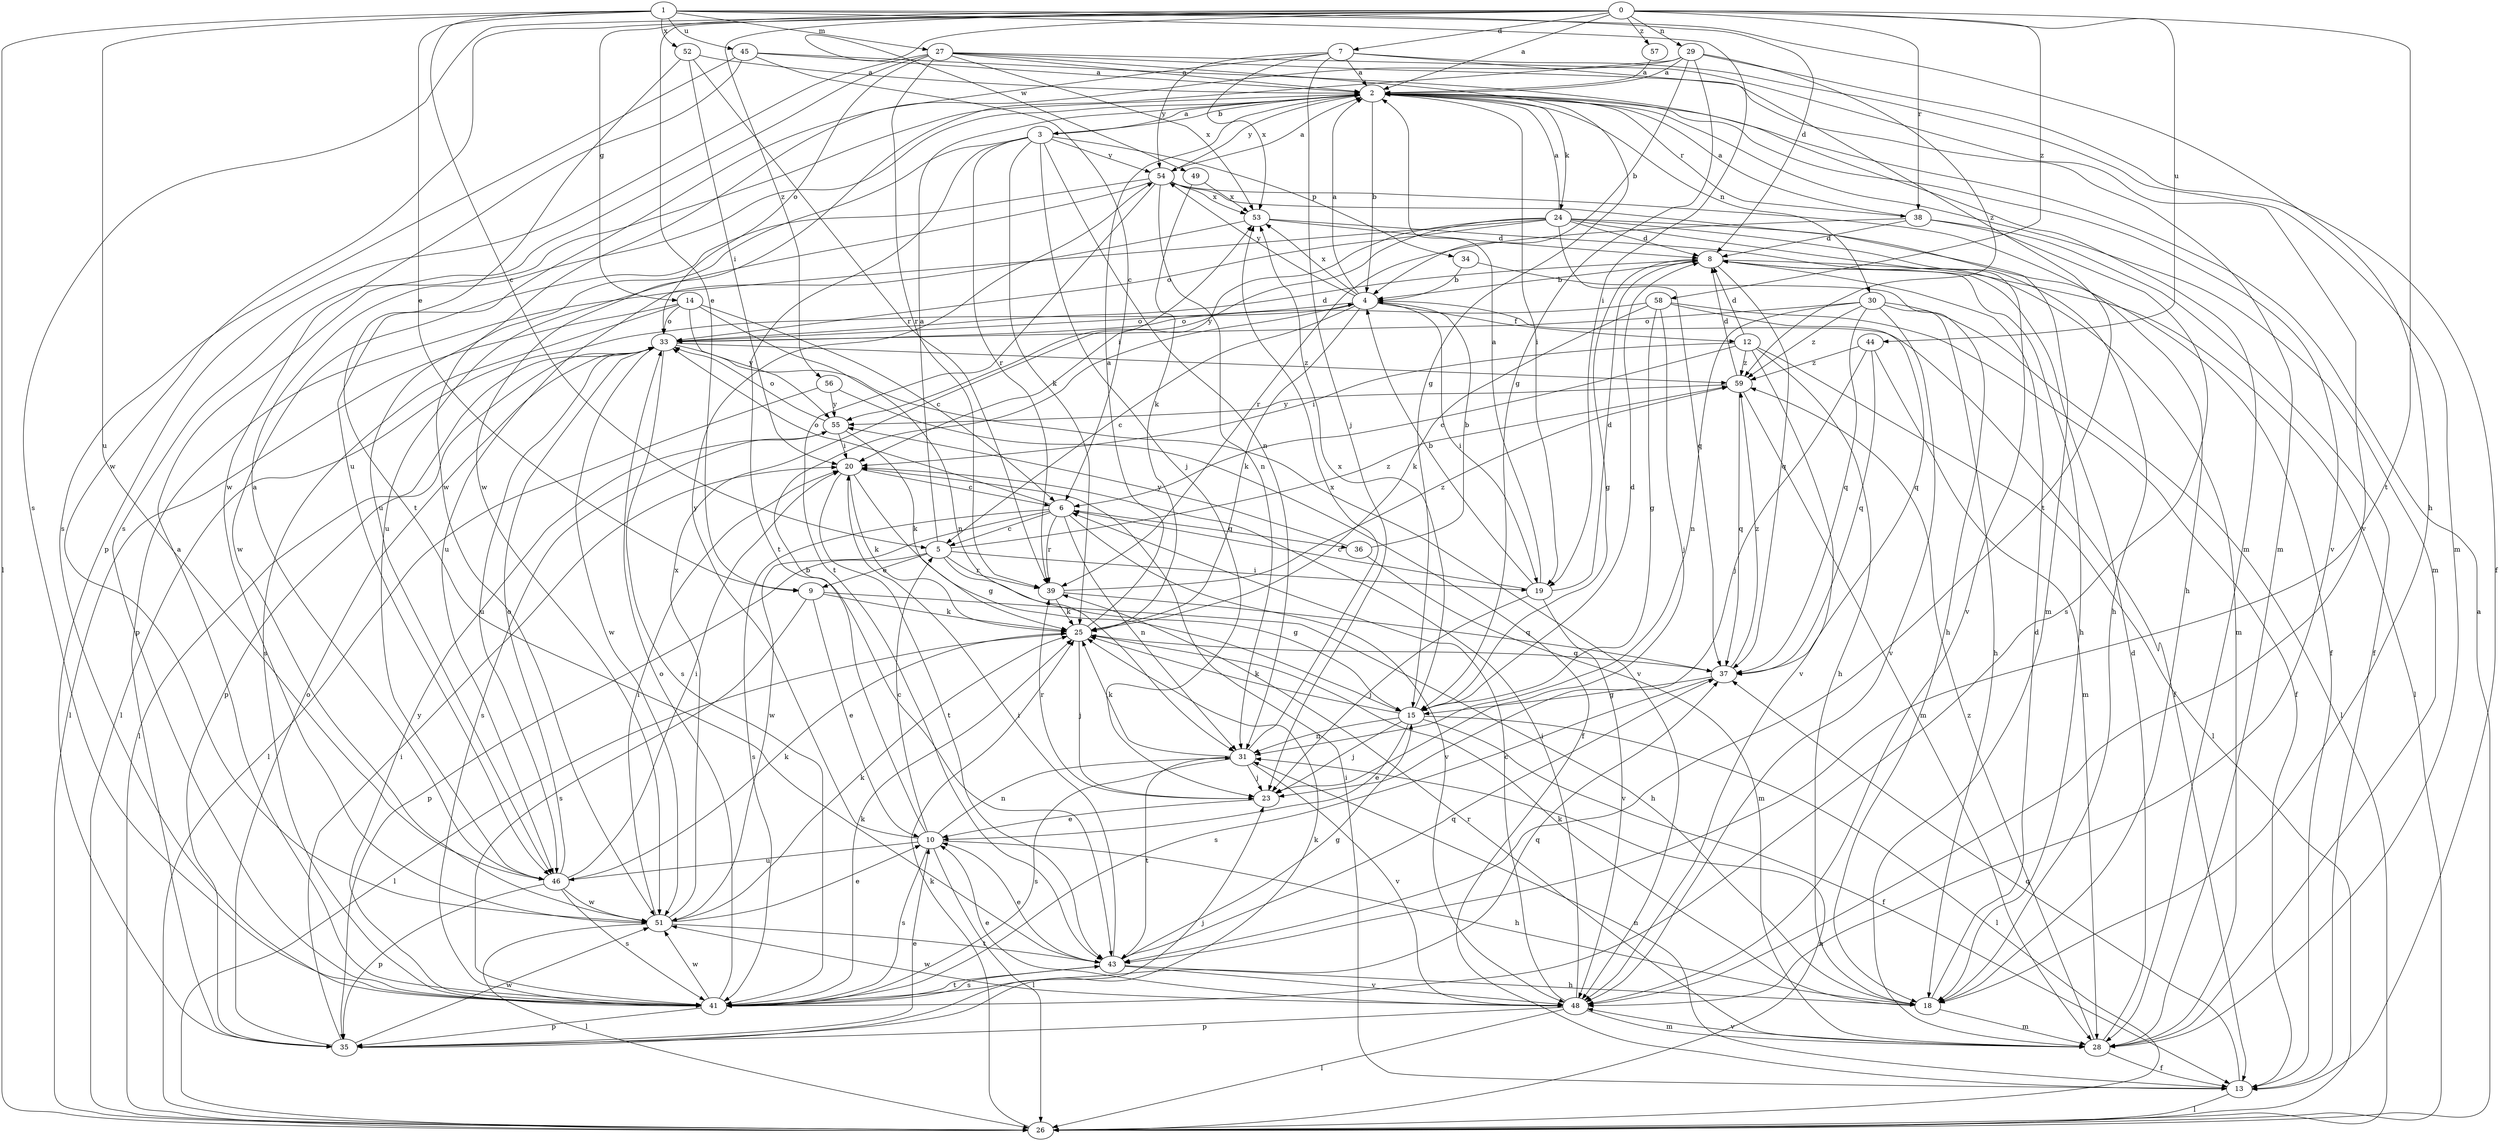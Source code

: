 strict digraph  {
0;
1;
2;
3;
4;
5;
6;
7;
8;
9;
10;
12;
13;
14;
15;
18;
19;
20;
23;
24;
25;
26;
27;
28;
29;
30;
31;
33;
34;
35;
36;
37;
38;
39;
41;
43;
44;
45;
46;
48;
49;
51;
52;
53;
54;
55;
56;
57;
58;
59;
0 -> 2  [label=a];
0 -> 7  [label=d];
0 -> 9  [label=e];
0 -> 14  [label=g];
0 -> 29  [label=n];
0 -> 38  [label=r];
0 -> 41  [label=s];
0 -> 43  [label=t];
0 -> 44  [label=u];
0 -> 49  [label=w];
0 -> 51  [label=w];
0 -> 56  [label=z];
0 -> 57  [label=z];
0 -> 58  [label=z];
1 -> 5  [label=c];
1 -> 8  [label=d];
1 -> 9  [label=e];
1 -> 18  [label=h];
1 -> 19  [label=i];
1 -> 26  [label=l];
1 -> 27  [label=m];
1 -> 45  [label=u];
1 -> 46  [label=u];
1 -> 52  [label=x];
2 -> 3  [label=b];
2 -> 4  [label=b];
2 -> 19  [label=i];
2 -> 24  [label=k];
2 -> 28  [label=m];
2 -> 30  [label=n];
2 -> 38  [label=r];
2 -> 48  [label=v];
2 -> 54  [label=y];
3 -> 2  [label=a];
3 -> 23  [label=j];
3 -> 25  [label=k];
3 -> 31  [label=n];
3 -> 34  [label=p];
3 -> 39  [label=r];
3 -> 43  [label=t];
3 -> 46  [label=u];
3 -> 54  [label=y];
4 -> 2  [label=a];
4 -> 5  [label=c];
4 -> 12  [label=f];
4 -> 13  [label=f];
4 -> 19  [label=i];
4 -> 25  [label=k];
4 -> 26  [label=l];
4 -> 33  [label=o];
4 -> 53  [label=x];
4 -> 54  [label=y];
5 -> 2  [label=a];
5 -> 9  [label=e];
5 -> 15  [label=g];
5 -> 19  [label=i];
5 -> 35  [label=p];
5 -> 39  [label=r];
5 -> 59  [label=z];
6 -> 5  [label=c];
6 -> 31  [label=n];
6 -> 33  [label=o];
6 -> 36  [label=q];
6 -> 39  [label=r];
6 -> 41  [label=s];
6 -> 48  [label=v];
6 -> 51  [label=w];
7 -> 2  [label=a];
7 -> 23  [label=j];
7 -> 28  [label=m];
7 -> 43  [label=t];
7 -> 51  [label=w];
7 -> 53  [label=x];
7 -> 54  [label=y];
8 -> 4  [label=b];
8 -> 15  [label=g];
8 -> 18  [label=h];
8 -> 26  [label=l];
8 -> 37  [label=q];
9 -> 10  [label=e];
9 -> 18  [label=h];
9 -> 25  [label=k];
9 -> 41  [label=s];
10 -> 4  [label=b];
10 -> 5  [label=c];
10 -> 18  [label=h];
10 -> 26  [label=l];
10 -> 31  [label=n];
10 -> 41  [label=s];
10 -> 46  [label=u];
10 -> 54  [label=y];
12 -> 6  [label=c];
12 -> 8  [label=d];
12 -> 18  [label=h];
12 -> 20  [label=i];
12 -> 26  [label=l];
12 -> 48  [label=v];
12 -> 59  [label=z];
13 -> 20  [label=i];
13 -> 26  [label=l];
13 -> 31  [label=n];
13 -> 37  [label=q];
14 -> 6  [label=c];
14 -> 26  [label=l];
14 -> 31  [label=n];
14 -> 33  [label=o];
14 -> 41  [label=s];
14 -> 55  [label=y];
15 -> 8  [label=d];
15 -> 10  [label=e];
15 -> 13  [label=f];
15 -> 23  [label=j];
15 -> 25  [label=k];
15 -> 26  [label=l];
15 -> 31  [label=n];
15 -> 53  [label=x];
18 -> 8  [label=d];
18 -> 25  [label=k];
18 -> 28  [label=m];
19 -> 2  [label=a];
19 -> 4  [label=b];
19 -> 6  [label=c];
19 -> 8  [label=d];
19 -> 23  [label=j];
19 -> 48  [label=v];
20 -> 6  [label=c];
20 -> 15  [label=g];
20 -> 25  [label=k];
20 -> 43  [label=t];
23 -> 10  [label=e];
23 -> 39  [label=r];
24 -> 2  [label=a];
24 -> 8  [label=d];
24 -> 13  [label=f];
24 -> 18  [label=h];
24 -> 20  [label=i];
24 -> 33  [label=o];
24 -> 35  [label=p];
24 -> 37  [label=q];
24 -> 48  [label=v];
24 -> 55  [label=y];
25 -> 2  [label=a];
25 -> 23  [label=j];
25 -> 26  [label=l];
25 -> 37  [label=q];
26 -> 2  [label=a];
26 -> 25  [label=k];
26 -> 31  [label=n];
27 -> 2  [label=a];
27 -> 15  [label=g];
27 -> 28  [label=m];
27 -> 33  [label=o];
27 -> 35  [label=p];
27 -> 39  [label=r];
27 -> 41  [label=s];
27 -> 48  [label=v];
27 -> 53  [label=x];
28 -> 8  [label=d];
28 -> 13  [label=f];
28 -> 39  [label=r];
28 -> 48  [label=v];
28 -> 59  [label=z];
29 -> 2  [label=a];
29 -> 4  [label=b];
29 -> 13  [label=f];
29 -> 15  [label=g];
29 -> 46  [label=u];
29 -> 51  [label=w];
29 -> 59  [label=z];
30 -> 18  [label=h];
30 -> 26  [label=l];
30 -> 31  [label=n];
30 -> 33  [label=o];
30 -> 37  [label=q];
30 -> 48  [label=v];
30 -> 59  [label=z];
31 -> 23  [label=j];
31 -> 25  [label=k];
31 -> 41  [label=s];
31 -> 43  [label=t];
31 -> 48  [label=v];
31 -> 53  [label=x];
33 -> 8  [label=d];
33 -> 26  [label=l];
33 -> 35  [label=p];
33 -> 41  [label=s];
33 -> 46  [label=u];
33 -> 48  [label=v];
33 -> 51  [label=w];
33 -> 59  [label=z];
34 -> 4  [label=b];
34 -> 18  [label=h];
35 -> 10  [label=e];
35 -> 20  [label=i];
35 -> 23  [label=j];
35 -> 25  [label=k];
35 -> 33  [label=o];
35 -> 51  [label=w];
36 -> 4  [label=b];
36 -> 28  [label=m];
36 -> 55  [label=y];
37 -> 15  [label=g];
37 -> 41  [label=s];
37 -> 59  [label=z];
38 -> 2  [label=a];
38 -> 8  [label=d];
38 -> 13  [label=f];
38 -> 39  [label=r];
38 -> 41  [label=s];
39 -> 25  [label=k];
39 -> 37  [label=q];
39 -> 59  [label=z];
41 -> 2  [label=a];
41 -> 25  [label=k];
41 -> 33  [label=o];
41 -> 35  [label=p];
41 -> 37  [label=q];
41 -> 43  [label=t];
41 -> 51  [label=w];
41 -> 55  [label=y];
43 -> 10  [label=e];
43 -> 15  [label=g];
43 -> 18  [label=h];
43 -> 20  [label=i];
43 -> 37  [label=q];
43 -> 41  [label=s];
43 -> 48  [label=v];
44 -> 23  [label=j];
44 -> 28  [label=m];
44 -> 37  [label=q];
44 -> 59  [label=z];
45 -> 2  [label=a];
45 -> 6  [label=c];
45 -> 28  [label=m];
45 -> 41  [label=s];
45 -> 51  [label=w];
46 -> 2  [label=a];
46 -> 20  [label=i];
46 -> 25  [label=k];
46 -> 33  [label=o];
46 -> 35  [label=p];
46 -> 41  [label=s];
46 -> 51  [label=w];
48 -> 6  [label=c];
48 -> 10  [label=e];
48 -> 20  [label=i];
48 -> 26  [label=l];
48 -> 28  [label=m];
48 -> 35  [label=p];
48 -> 51  [label=w];
49 -> 25  [label=k];
49 -> 53  [label=x];
51 -> 10  [label=e];
51 -> 20  [label=i];
51 -> 25  [label=k];
51 -> 26  [label=l];
51 -> 43  [label=t];
51 -> 53  [label=x];
52 -> 2  [label=a];
52 -> 20  [label=i];
52 -> 39  [label=r];
52 -> 43  [label=t];
53 -> 8  [label=d];
53 -> 28  [label=m];
53 -> 46  [label=u];
54 -> 2  [label=a];
54 -> 18  [label=h];
54 -> 28  [label=m];
54 -> 31  [label=n];
54 -> 43  [label=t];
54 -> 46  [label=u];
54 -> 51  [label=w];
54 -> 53  [label=x];
55 -> 20  [label=i];
55 -> 25  [label=k];
55 -> 33  [label=o];
55 -> 41  [label=s];
56 -> 13  [label=f];
56 -> 26  [label=l];
56 -> 55  [label=y];
57 -> 2  [label=a];
58 -> 13  [label=f];
58 -> 15  [label=g];
58 -> 23  [label=j];
58 -> 25  [label=k];
58 -> 33  [label=o];
58 -> 37  [label=q];
59 -> 8  [label=d];
59 -> 28  [label=m];
59 -> 37  [label=q];
59 -> 55  [label=y];
}
